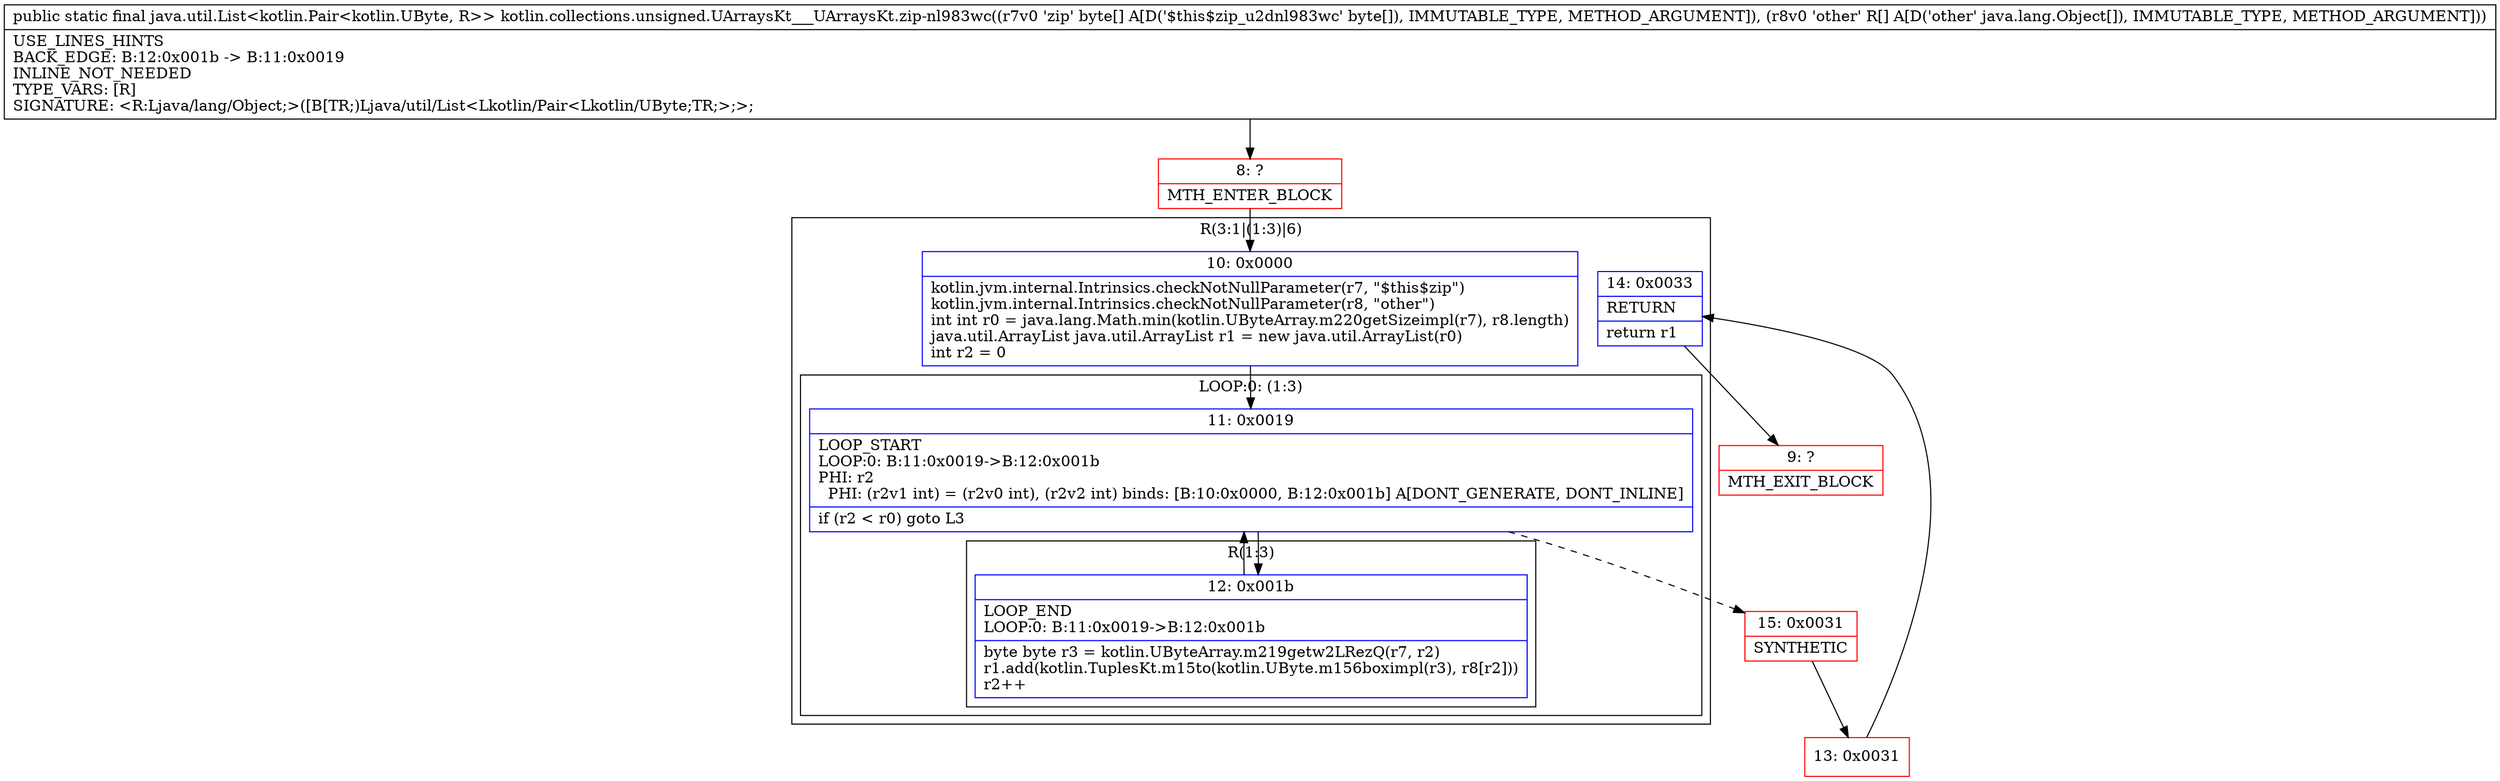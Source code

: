 digraph "CFG forkotlin.collections.unsigned.UArraysKt___UArraysKt.zip\-nl983wc([B[Ljava\/lang\/Object;)Ljava\/util\/List;" {
subgraph cluster_Region_189511257 {
label = "R(3:1|(1:3)|6)";
node [shape=record,color=blue];
Node_10 [shape=record,label="{10\:\ 0x0000|kotlin.jvm.internal.Intrinsics.checkNotNullParameter(r7, \"$this$zip\")\lkotlin.jvm.internal.Intrinsics.checkNotNullParameter(r8, \"other\")\lint int r0 = java.lang.Math.min(kotlin.UByteArray.m220getSizeimpl(r7), r8.length)\ljava.util.ArrayList java.util.ArrayList r1 = new java.util.ArrayList(r0)\lint r2 = 0\l}"];
subgraph cluster_LoopRegion_68953965 {
label = "LOOP:0: (1:3)";
node [shape=record,color=blue];
Node_11 [shape=record,label="{11\:\ 0x0019|LOOP_START\lLOOP:0: B:11:0x0019\-\>B:12:0x001b\lPHI: r2 \l  PHI: (r2v1 int) = (r2v0 int), (r2v2 int) binds: [B:10:0x0000, B:12:0x001b] A[DONT_GENERATE, DONT_INLINE]\l|if (r2 \< r0) goto L3\l}"];
subgraph cluster_Region_1554174360 {
label = "R(1:3)";
node [shape=record,color=blue];
Node_12 [shape=record,label="{12\:\ 0x001b|LOOP_END\lLOOP:0: B:11:0x0019\-\>B:12:0x001b\l|byte byte r3 = kotlin.UByteArray.m219getw2LRezQ(r7, r2)\lr1.add(kotlin.TuplesKt.m15to(kotlin.UByte.m156boximpl(r3), r8[r2]))\lr2++\l}"];
}
}
Node_14 [shape=record,label="{14\:\ 0x0033|RETURN\l|return r1\l}"];
}
Node_8 [shape=record,color=red,label="{8\:\ ?|MTH_ENTER_BLOCK\l}"];
Node_15 [shape=record,color=red,label="{15\:\ 0x0031|SYNTHETIC\l}"];
Node_13 [shape=record,color=red,label="{13\:\ 0x0031}"];
Node_9 [shape=record,color=red,label="{9\:\ ?|MTH_EXIT_BLOCK\l}"];
MethodNode[shape=record,label="{public static final java.util.List\<kotlin.Pair\<kotlin.UByte, R\>\> kotlin.collections.unsigned.UArraysKt___UArraysKt.zip\-nl983wc((r7v0 'zip' byte[] A[D('$this$zip_u2dnl983wc' byte[]), IMMUTABLE_TYPE, METHOD_ARGUMENT]), (r8v0 'other' R[] A[D('other' java.lang.Object[]), IMMUTABLE_TYPE, METHOD_ARGUMENT]))  | USE_LINES_HINTS\lBACK_EDGE: B:12:0x001b \-\> B:11:0x0019\lINLINE_NOT_NEEDED\lTYPE_VARS: [R]\lSIGNATURE: \<R:Ljava\/lang\/Object;\>([B[TR;)Ljava\/util\/List\<Lkotlin\/Pair\<Lkotlin\/UByte;TR;\>;\>;\l}"];
MethodNode -> Node_8;Node_10 -> Node_11;
Node_11 -> Node_12;
Node_11 -> Node_15[style=dashed];
Node_12 -> Node_11;
Node_14 -> Node_9;
Node_8 -> Node_10;
Node_15 -> Node_13;
Node_13 -> Node_14;
}

